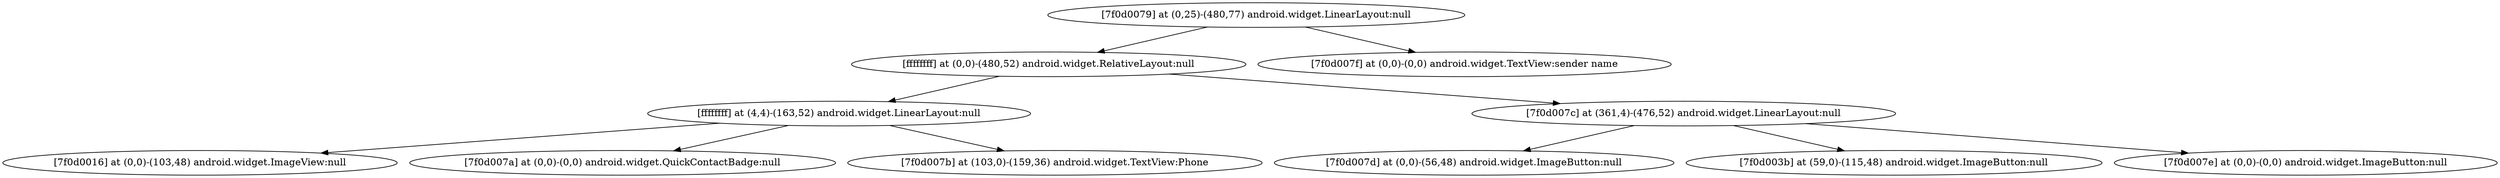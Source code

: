 strict digraph G {
  1 [ label="[7f0d0079] at (0,25)-(480,77) android.widget.LinearLayout:null" ];
  2 [ label="[ffffffff] at (0,0)-(480,52) android.widget.RelativeLayout:null" ];
  3 [ label="[ffffffff] at (4,4)-(163,52) android.widget.LinearLayout:null" ];
  4 [ label="[7f0d0016] at (0,0)-(103,48) android.widget.ImageView:null" ];
  5 [ label="[7f0d007a] at (0,0)-(0,0) android.widget.QuickContactBadge:null" ];
  6 [ label="[7f0d007b] at (103,0)-(159,36) android.widget.TextView:Phone" ];
  7 [ label="[7f0d007c] at (361,4)-(476,52) android.widget.LinearLayout:null" ];
  8 [ label="[7f0d007d] at (0,0)-(56,48) android.widget.ImageButton:null" ];
  9 [ label="[7f0d003b] at (59,0)-(115,48) android.widget.ImageButton:null" ];
  10 [ label="[7f0d007e] at (0,0)-(0,0) android.widget.ImageButton:null" ];
  11 [ label="[7f0d007f] at (0,0)-(0,0) android.widget.TextView:sender name" ];
  1 -> 2;
  2 -> 3;
  3 -> 4;
  3 -> 5;
  3 -> 6;
  2 -> 7;
  7 -> 8;
  7 -> 9;
  7 -> 10;
  1 -> 11;
}

